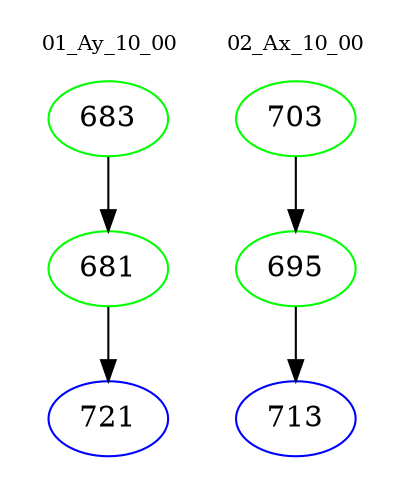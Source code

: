 digraph{
subgraph cluster_0 {
color = white
label = "01_Ay_10_00";
fontsize=10;
T0_683 [label="683", color="green"]
T0_683 -> T0_681 [color="black"]
T0_681 [label="681", color="green"]
T0_681 -> T0_721 [color="black"]
T0_721 [label="721", color="blue"]
}
subgraph cluster_1 {
color = white
label = "02_Ax_10_00";
fontsize=10;
T1_703 [label="703", color="green"]
T1_703 -> T1_695 [color="black"]
T1_695 [label="695", color="green"]
T1_695 -> T1_713 [color="black"]
T1_713 [label="713", color="blue"]
}
}
